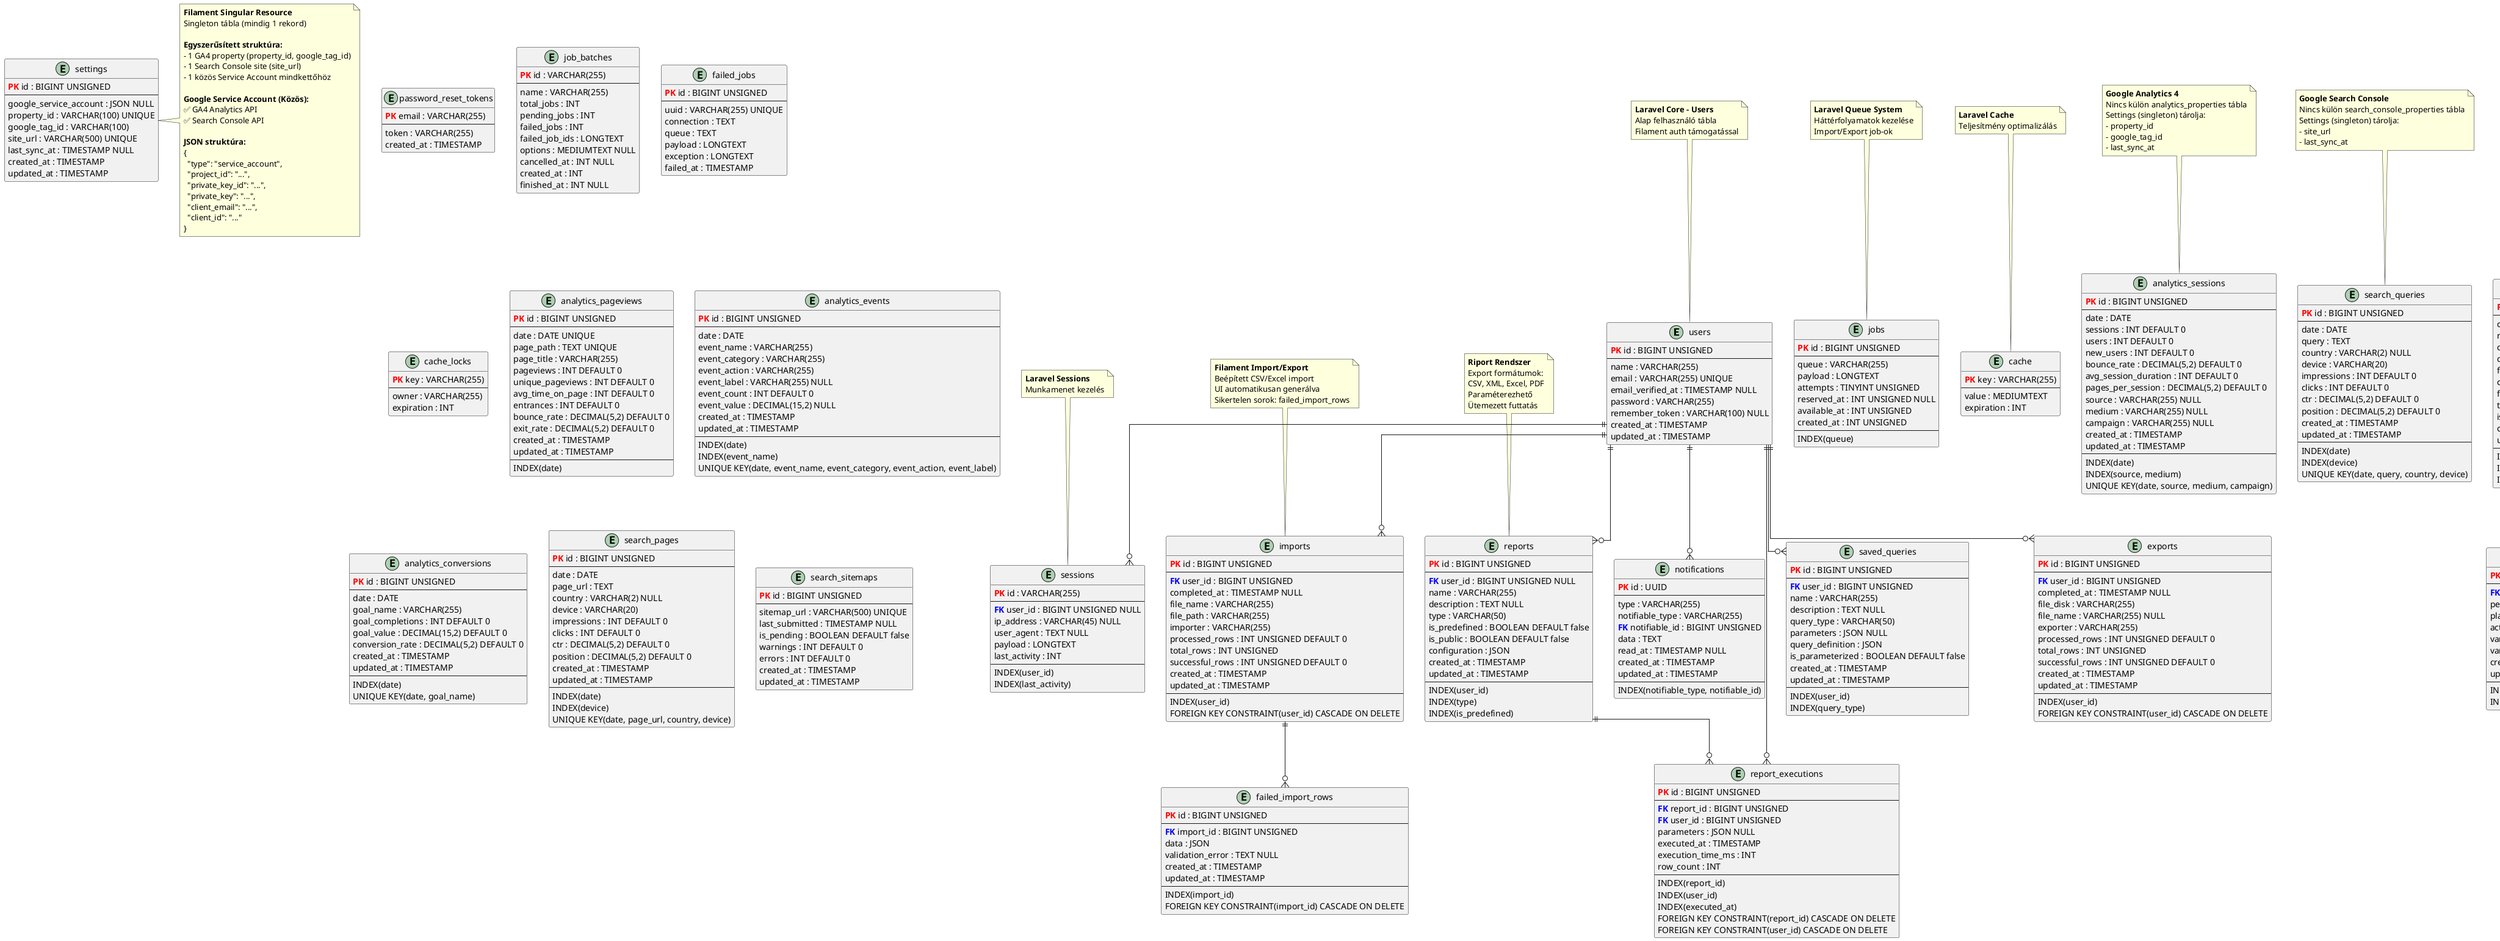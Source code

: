 @startuml Controlling System - Database Diagram (Google Analytics & Search Console)

!define PRIMARY_KEY(x) <color:red><b>PK</b></color> x
!define FOREIGN_KEY(x) <color:blue><b>FK</b></color> x

skinparam linetype ortho

' ============================================
' LARAVEL CORE TABLES
' ============================================

entity "users" as users {
  PRIMARY_KEY(id) : BIGINT UNSIGNED
  --
  name : VARCHAR(255)
  email : VARCHAR(255) UNIQUE
  email_verified_at : TIMESTAMP NULL
  password : VARCHAR(255)
  remember_token : VARCHAR(100) NULL
  created_at : TIMESTAMP
  updated_at : TIMESTAMP
}

entity "password_reset_tokens" as password_reset_tokens {
  PRIMARY_KEY(email) : VARCHAR(255)
  --
  token : VARCHAR(255)
  created_at : TIMESTAMP
}

entity "sessions" as sessions {
  PRIMARY_KEY(id) : VARCHAR(255)
  --
  FOREIGN_KEY(user_id) : BIGINT UNSIGNED NULL
  ip_address : VARCHAR(45) NULL
  user_agent : TEXT NULL
  payload : LONGTEXT
  last_activity : INT
  --
  INDEX(user_id)
  INDEX(last_activity)
}

' ============================================
' LARAVEL QUEUE & JOBS
' ============================================

entity "jobs" as jobs {
  PRIMARY_KEY(id) : BIGINT UNSIGNED
  --
  queue : VARCHAR(255)
  payload : LONGTEXT
  attempts : TINYINT UNSIGNED
  reserved_at : INT UNSIGNED NULL
  available_at : INT UNSIGNED
  created_at : INT UNSIGNED
  --
  INDEX(queue)
}

entity "job_batches" as job_batches {
  PRIMARY_KEY(id) : VARCHAR(255)
  --
  name : VARCHAR(255)
  total_jobs : INT
  pending_jobs : INT
  failed_jobs : INT
  failed_job_ids : LONGTEXT
  options : MEDIUMTEXT NULL
  cancelled_at : INT NULL
  created_at : INT
  finished_at : INT NULL
}

entity "failed_jobs" as failed_jobs {
  PRIMARY_KEY(id) : BIGINT UNSIGNED
  --
  uuid : VARCHAR(255) UNIQUE
  connection : TEXT
  queue : TEXT
  payload : LONGTEXT
  exception : LONGTEXT
  failed_at : TIMESTAMP
}

' ============================================
' LARAVEL CACHE
' ============================================

entity "cache" as cache {
  PRIMARY_KEY(key) : VARCHAR(255)
  --
  value : MEDIUMTEXT
  expiration : INT
}

entity "cache_locks" as cache_locks {
  PRIMARY_KEY(key) : VARCHAR(255)
  --
  owner : VARCHAR(255)
  expiration : INT
}

' ============================================
' FILAMENT IMPORT/EXPORT TABLES
' ============================================

entity "imports" as imports {
  PRIMARY_KEY(id) : BIGINT UNSIGNED
  --
  FOREIGN_KEY(user_id) : BIGINT UNSIGNED
  completed_at : TIMESTAMP NULL
  file_name : VARCHAR(255)
  file_path : VARCHAR(255)
  importer : VARCHAR(255)
  processed_rows : INT UNSIGNED DEFAULT 0
  total_rows : INT UNSIGNED
  successful_rows : INT UNSIGNED DEFAULT 0
  created_at : TIMESTAMP
  updated_at : TIMESTAMP
  --
  INDEX(user_id)
  FOREIGN KEY CONSTRAINT(user_id) CASCADE ON DELETE
}

entity "failed_import_rows" as failed_import_rows {
  PRIMARY_KEY(id) : BIGINT UNSIGNED
  --
  FOREIGN_KEY(import_id) : BIGINT UNSIGNED
  data : JSON
  validation_error : TEXT NULL
  created_at : TIMESTAMP
  updated_at : TIMESTAMP
  --
  INDEX(import_id)
  FOREIGN KEY CONSTRAINT(import_id) CASCADE ON DELETE
}

entity "exports" as exports {
  PRIMARY_KEY(id) : BIGINT UNSIGNED
  --
  FOREIGN_KEY(user_id) : BIGINT UNSIGNED
  completed_at : TIMESTAMP NULL
  file_disk : VARCHAR(255)
  file_name : VARCHAR(255) NULL
  exporter : VARCHAR(255)
  processed_rows : INT UNSIGNED DEFAULT 0
  total_rows : INT UNSIGNED
  successful_rows : INT UNSIGNED DEFAULT 0
  created_at : TIMESTAMP
  updated_at : TIMESTAMP
  --
  INDEX(user_id)
  FOREIGN KEY CONSTRAINT(user_id) CASCADE ON DELETE
}

entity "notifications" as notifications {
  PRIMARY_KEY(id) : UUID
  --
  type : VARCHAR(255)
  notifiable_type : VARCHAR(255)
  FOREIGN_KEY(notifiable_id) : BIGINT UNSIGNED
  data : TEXT
  read_at : TIMESTAMP NULL
  created_at : TIMESTAMP
  updated_at : TIMESTAMP
  --
  INDEX(notifiable_type, notifiable_id)
}

' ============================================
' API CONFIGURATION (Filament Singular Resource)
' ============================================

entity "settings" as settings {
  PRIMARY_KEY(id) : BIGINT UNSIGNED
  --
  google_service_account : JSON NULL
  property_id : VARCHAR(100) UNIQUE
  google_tag_id : VARCHAR(100)
  site_url : VARCHAR(500) UNIQUE
  last_sync_at : TIMESTAMP NULL
  created_at : TIMESTAMP
  updated_at : TIMESTAMP
}

note right of settings
  <b>Filament Singular Resource</b>
  Singleton tábla (mindig 1 rekord)

  <b>Egyszerűsített struktúra:</b>
  - 1 GA4 property (property_id, google_tag_id)
  - 1 Search Console site (site_url)
  - 1 közös Service Account mindkettőhöz

  <b>Google Service Account (Közös):</b>
  ✅ GA4 Analytics API
  ✅ Search Console API

  <b>JSON struktúra:</b>
  {
    "type": "service_account",
    "project_id": "...",
    "private_key_id": "...",
    "private_key": "...",
    "client_email": "...",
    "client_id": "..."
  }
end note

' ============================================
' GOOGLE ANALYTICS TABLES
' ============================================

entity "analytics_sessions" as analytics_sessions {
  PRIMARY_KEY(id) : BIGINT UNSIGNED
  --
  date : DATE
  sessions : INT DEFAULT 0
  users : INT DEFAULT 0
  new_users : INT DEFAULT 0
  bounce_rate : DECIMAL(5,2) DEFAULT 0
  avg_session_duration : INT DEFAULT 0
  pages_per_session : DECIMAL(5,2) DEFAULT 0
  source : VARCHAR(255) NULL
  medium : VARCHAR(255) NULL
  campaign : VARCHAR(255) NULL
  created_at : TIMESTAMP
  updated_at : TIMESTAMP
  --
  INDEX(date)
  INDEX(source, medium)
  UNIQUE KEY(date, source, medium, campaign)
}

entity "analytics_pageviews" as analytics_pageviews {
  PRIMARY_KEY(id) : BIGINT UNSIGNED
  --
  date : DATE UNIQUE
  page_path : TEXT UNIQUE
  page_title : VARCHAR(255)
  pageviews : INT DEFAULT 0
  unique_pageviews : INT DEFAULT 0
  avg_time_on_page : INT DEFAULT 0
  entrances : INT DEFAULT 0
  bounce_rate : DECIMAL(5,2) DEFAULT 0
  exit_rate : DECIMAL(5,2) DEFAULT 0
  created_at : TIMESTAMP
  updated_at : TIMESTAMP
  --
  INDEX(date)
}

entity "analytics_events" as analytics_events {
  PRIMARY_KEY(id) : BIGINT UNSIGNED
  --
  date : DATE
  event_name : VARCHAR(255)
  event_category : VARCHAR(255)
  event_action : VARCHAR(255)
  event_label : VARCHAR(255) NULL
  event_count : INT DEFAULT 0
  event_value : DECIMAL(15,2) NULL
  created_at : TIMESTAMP
  updated_at : TIMESTAMP
  --
  INDEX(date)
  INDEX(event_name)
  UNIQUE KEY(date, event_name, event_category, event_action, event_label)
}

entity "analytics_conversions" as analytics_conversions {
  PRIMARY_KEY(id) : BIGINT UNSIGNED
  --
  date : DATE
  goal_name : VARCHAR(255)
  goal_completions : INT DEFAULT 0
  goal_value : DECIMAL(15,2) DEFAULT 0
  conversion_rate : DECIMAL(5,2) DEFAULT 0
  created_at : TIMESTAMP
  updated_at : TIMESTAMP
  --
  INDEX(date)
  UNIQUE KEY(date, goal_name)
}

' ============================================
' GOOGLE SEARCH CONSOLE TABLES
' ============================================

entity "search_queries" as search_queries {
  PRIMARY_KEY(id) : BIGINT UNSIGNED
  --
  date : DATE
  query : TEXT
  country : VARCHAR(2) NULL
  device : VARCHAR(20)
  impressions : INT DEFAULT 0
  clicks : INT DEFAULT 0
  ctr : DECIMAL(5,2) DEFAULT 0
  position : DECIMAL(5,2) DEFAULT 0
  created_at : TIMESTAMP
  updated_at : TIMESTAMP
  --
  INDEX(date)
  INDEX(device)
  UNIQUE KEY(date, query, country, device)
}

entity "search_pages" as search_pages {
  PRIMARY_KEY(id) : BIGINT UNSIGNED
  --
  date : DATE
  page_url : TEXT
  country : VARCHAR(2) NULL
  device : VARCHAR(20)
  impressions : INT DEFAULT 0
  clicks : INT DEFAULT 0
  ctr : DECIMAL(5,2) DEFAULT 0
  position : DECIMAL(5,2) DEFAULT 0
  created_at : TIMESTAMP
  updated_at : TIMESTAMP
  --
  INDEX(date)
  INDEX(device)
  UNIQUE KEY(date, page_url, country, device)
}

entity "search_sitemaps" as search_sitemaps {
  PRIMARY_KEY(id) : BIGINT UNSIGNED
  --
  sitemap_url : VARCHAR(500) UNIQUE
  last_submitted : TIMESTAMP NULL
  is_pending : BOOLEAN DEFAULT false
  warnings : INT DEFAULT 0
  errors : INT DEFAULT 0
  created_at : TIMESTAMP
  updated_at : TIMESTAMP
}

' ============================================
' KPI & METRICS
' ============================================

entity "kpis" as kpis {
  PRIMARY_KEY(id) : BIGINT UNSIGNED
  --
  code : VARCHAR(50) UNIQUE
  name : VARCHAR(255)
  description : TEXT NULL
  data_source : VARCHAR(50)
  formula : TEXT NULL
  category : VARCHAR(50)
  format : VARCHAR(50)
  target_value : DECIMAL(15,2) NULL
  is_active : BOOLEAN DEFAULT true
  created_at : TIMESTAMP
  updated_at : TIMESTAMP
  --
  INDEX(data_source)
  INDEX(category)
  INDEX(is_active)
}

entity "kpi_values" as kpi_values {
  PRIMARY_KEY(id) : BIGINT UNSIGNED
  --
  FOREIGN_KEY(kpi_id) : BIGINT UNSIGNED UNIQUE
  period : DATE
  planned_value : DECIMAL(15,2) NULL
  actual_value : DECIMAL(15,2)
  variance : DECIMAL(15,2)
  variance_percentage : DECIMAL(5,2)
  created_at : TIMESTAMP
  updated_at : TIMESTAMP
  --
  INDEX(kpi_id)
  INDEX(period)
}

' ============================================
' REPORTS & QUERIES
' ============================================

entity "reports" as reports {
  PRIMARY_KEY(id) : BIGINT UNSIGNED
  --
  FOREIGN_KEY(user_id) : BIGINT UNSIGNED NULL
  name : VARCHAR(255)
  description : TEXT NULL
  type : VARCHAR(50)
  is_predefined : BOOLEAN DEFAULT false
  is_public : BOOLEAN DEFAULT false
  configuration : JSON
  created_at : TIMESTAMP
  updated_at : TIMESTAMP
  --
  INDEX(user_id)
  INDEX(type)
  INDEX(is_predefined)
}

entity "saved_queries" as saved_queries {
  PRIMARY_KEY(id) : BIGINT UNSIGNED
  --
  FOREIGN_KEY(user_id) : BIGINT UNSIGNED
  name : VARCHAR(255)
  description : TEXT NULL
  query_type : VARCHAR(50)
  parameters : JSON NULL
  query_definition : JSON
  is_parameterized : BOOLEAN DEFAULT false
  created_at : TIMESTAMP
  updated_at : TIMESTAMP
  --
  INDEX(user_id)
  INDEX(query_type)
}

entity "report_executions" as report_executions {
  PRIMARY_KEY(id) : BIGINT UNSIGNED
  --
  FOREIGN_KEY(report_id) : BIGINT UNSIGNED
  FOREIGN_KEY(user_id) : BIGINT UNSIGNED
  parameters : JSON NULL
  executed_at : TIMESTAMP
  execution_time_ms : INT
  row_count : INT
  --
  INDEX(report_id)
  INDEX(user_id)
  INDEX(executed_at)
  FOREIGN KEY CONSTRAINT(report_id) CASCADE ON DELETE
  FOREIGN KEY CONSTRAINT(user_id) CASCADE ON DELETE
}

' ============================================
' RELATIONSHIPS
' ============================================

' Laravel Core
users ||--o{ sessions
users ||--o{ imports
users ||--o{ exports
users ||--o{ notifications

' Filament Import/Export
imports ||--o{ failed_import_rows

' Google Analytics és Search Console
' Nincs külön property tábla, a Settings (singleton) tárolja a konfigurációt

' KPI
kpis ||--o{ kpi_values

' Reports
users ||--o{ reports
users ||--o{ saved_queries
users ||--o{ report_executions
reports ||--o{ report_executions

note top of users
  <b>Laravel Core - Users</b>
  Alap felhasználó tábla
  Filament auth támogatással
end note

note top of sessions
  <b>Laravel Sessions</b>
  Munkamenet kezelés
end note

note top of jobs
  <b>Laravel Queue System</b>
  Háttérfolyamatok kezelése
  Import/Export job-ok
end note

note top of cache
  <b>Laravel Cache</b>
  Teljesítmény optimalizálás
end note

note top of imports
  <b>Filament Import/Export</b>
  Beépített CSV/Excel import
  UI automatikusan generálva
  Sikertelen sorok: failed_import_rows
end note

note top of analytics_sessions
  <b>Google Analytics 4</b>
  Nincs külön analytics_properties tábla
  Settings (singleton) tárolja:
  - property_id
  - google_tag_id
  - last_sync_at
end note

note top of search_queries
  <b>Google Search Console</b>
  Nincs külön search_console_properties tábla
  Settings (singleton) tárolja:
  - site_url
  - last_sync_at
end note

note top of kpis
  <b>KPI Mutatószámok</b>
  - Traffic metrics
  - Engagement metrics
  - Conversion metrics
  - SEO metrics
  Terv-tény összehasonlítás
end note

note top of reports
  <b>Riport Rendszer</b>
  Export formátumok:
  CSV, XML, Excel, PDF
  Paraméterezhető
  Ütemezett futtatás
end note

@enduml
